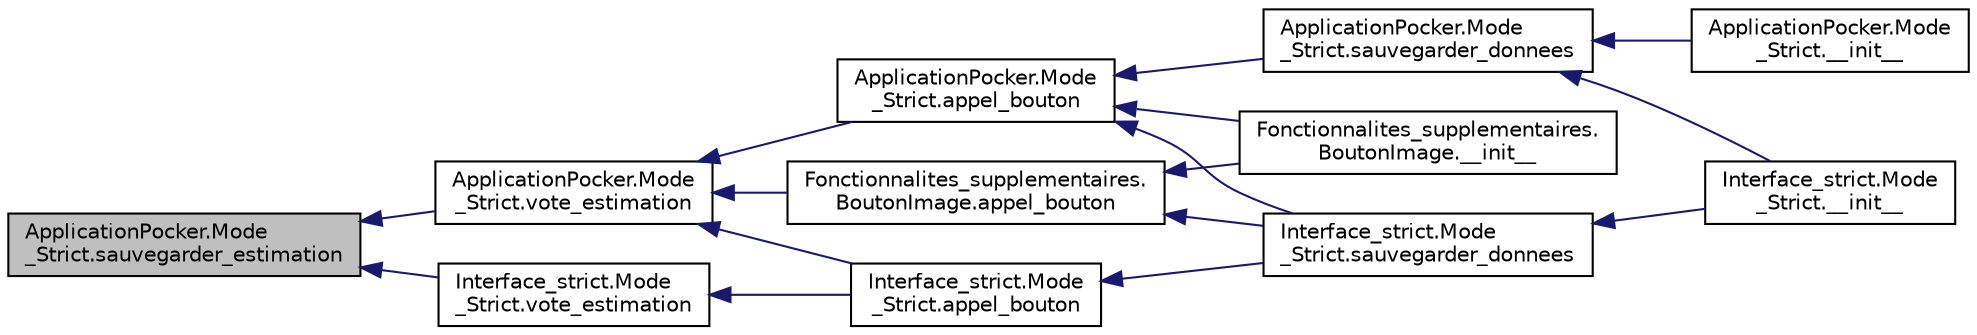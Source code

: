 digraph "ApplicationPocker.Mode_Strict.sauvegarder_estimation"
{
  edge [fontname="Helvetica",fontsize="10",labelfontname="Helvetica",labelfontsize="10"];
  node [fontname="Helvetica",fontsize="10",shape=record];
  rankdir="LR";
  Node112 [label="ApplicationPocker.Mode\l_Strict.sauvegarder_estimation",height=0.2,width=0.4,color="black", fillcolor="grey75", style="filled", fontcolor="black"];
  Node112 -> Node113 [dir="back",color="midnightblue",fontsize="10",style="solid",fontname="Helvetica"];
  Node113 [label="ApplicationPocker.Mode\l_Strict.vote_estimation",height=0.2,width=0.4,color="black", fillcolor="white", style="filled",URL="$class_application_pocker_1_1_mode___strict.html#ab4b97704b6db045f11b28e8da024a2b0"];
  Node113 -> Node114 [dir="back",color="midnightblue",fontsize="10",style="solid",fontname="Helvetica"];
  Node114 [label="ApplicationPocker.Mode\l_Strict.appel_bouton",height=0.2,width=0.4,color="black", fillcolor="white", style="filled",URL="$class_application_pocker_1_1_mode___strict.html#a45cd5ba8ca4d9caca71d9e53dbe10e79"];
  Node114 -> Node115 [dir="back",color="midnightblue",fontsize="10",style="solid",fontname="Helvetica"];
  Node115 [label="ApplicationPocker.Mode\l_Strict.sauvegarder_donnees",height=0.2,width=0.4,color="black", fillcolor="white", style="filled",URL="$class_application_pocker_1_1_mode___strict.html#ab135dc4015f1a922f3903d587f5cd7ac"];
  Node115 -> Node116 [dir="back",color="midnightblue",fontsize="10",style="solid",fontname="Helvetica"];
  Node116 [label="ApplicationPocker.Mode\l_Strict.__init__",height=0.2,width=0.4,color="black", fillcolor="white", style="filled",URL="$class_application_pocker_1_1_mode___strict.html#afe955453cbd204117c50ebe73ef0dc6a"];
  Node115 -> Node117 [dir="back",color="midnightblue",fontsize="10",style="solid",fontname="Helvetica"];
  Node117 [label="Interface_strict.Mode\l_Strict.__init__",height=0.2,width=0.4,color="black", fillcolor="white", style="filled",URL="$class_interface__strict_1_1_mode___strict.html#a2cfc45c81a34f7c133c7e208030be1d3"];
  Node114 -> Node118 [dir="back",color="midnightblue",fontsize="10",style="solid",fontname="Helvetica"];
  Node118 [label="Fonctionnalites_supplementaires.\lBoutonImage.__init__",height=0.2,width=0.4,color="black", fillcolor="white", style="filled",URL="$class_fonctionnalites__supplementaires_1_1_bouton_image.html#af5caff29afa7b6c0fe2c2cfd7b5e06c9"];
  Node114 -> Node119 [dir="back",color="midnightblue",fontsize="10",style="solid",fontname="Helvetica"];
  Node119 [label="Interface_strict.Mode\l_Strict.sauvegarder_donnees",height=0.2,width=0.4,color="black", fillcolor="white", style="filled",URL="$class_interface__strict_1_1_mode___strict.html#a3fc3e3f1b7b81190fb9504d8d1373c93"];
  Node119 -> Node117 [dir="back",color="midnightblue",fontsize="10",style="solid",fontname="Helvetica"];
  Node113 -> Node120 [dir="back",color="midnightblue",fontsize="10",style="solid",fontname="Helvetica"];
  Node120 [label="Fonctionnalites_supplementaires.\lBoutonImage.appel_bouton",height=0.2,width=0.4,color="black", fillcolor="white", style="filled",URL="$class_fonctionnalites__supplementaires_1_1_bouton_image.html#a8970c9d2f36ff065a4ff2892287fcdbe"];
  Node120 -> Node118 [dir="back",color="midnightblue",fontsize="10",style="solid",fontname="Helvetica"];
  Node120 -> Node119 [dir="back",color="midnightblue",fontsize="10",style="solid",fontname="Helvetica"];
  Node113 -> Node121 [dir="back",color="midnightblue",fontsize="10",style="solid",fontname="Helvetica"];
  Node121 [label="Interface_strict.Mode\l_Strict.appel_bouton",height=0.2,width=0.4,color="black", fillcolor="white", style="filled",URL="$class_interface__strict_1_1_mode___strict.html#a248365067bfedb966e6b5a75bd8a8690"];
  Node121 -> Node119 [dir="back",color="midnightblue",fontsize="10",style="solid",fontname="Helvetica"];
  Node112 -> Node122 [dir="back",color="midnightblue",fontsize="10",style="solid",fontname="Helvetica"];
  Node122 [label="Interface_strict.Mode\l_Strict.vote_estimation",height=0.2,width=0.4,color="black", fillcolor="white", style="filled",URL="$class_interface__strict_1_1_mode___strict.html#ad75d29eaedde9eee82ccbe6941d17610"];
  Node122 -> Node121 [dir="back",color="midnightblue",fontsize="10",style="solid",fontname="Helvetica"];
}
